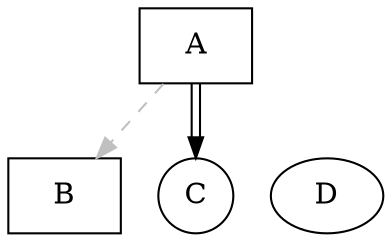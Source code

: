 digraph test65536 {

  A [shape=diam‌ond]
  B [shape=box]
  C [shape=circle]

  A -> B [style=dashed, color=grey]
  A -> C [color="black:invis:black"]
  A -> D [penwidth=170141183460469231731687303715884105729, ·arrowhead=none]

}
